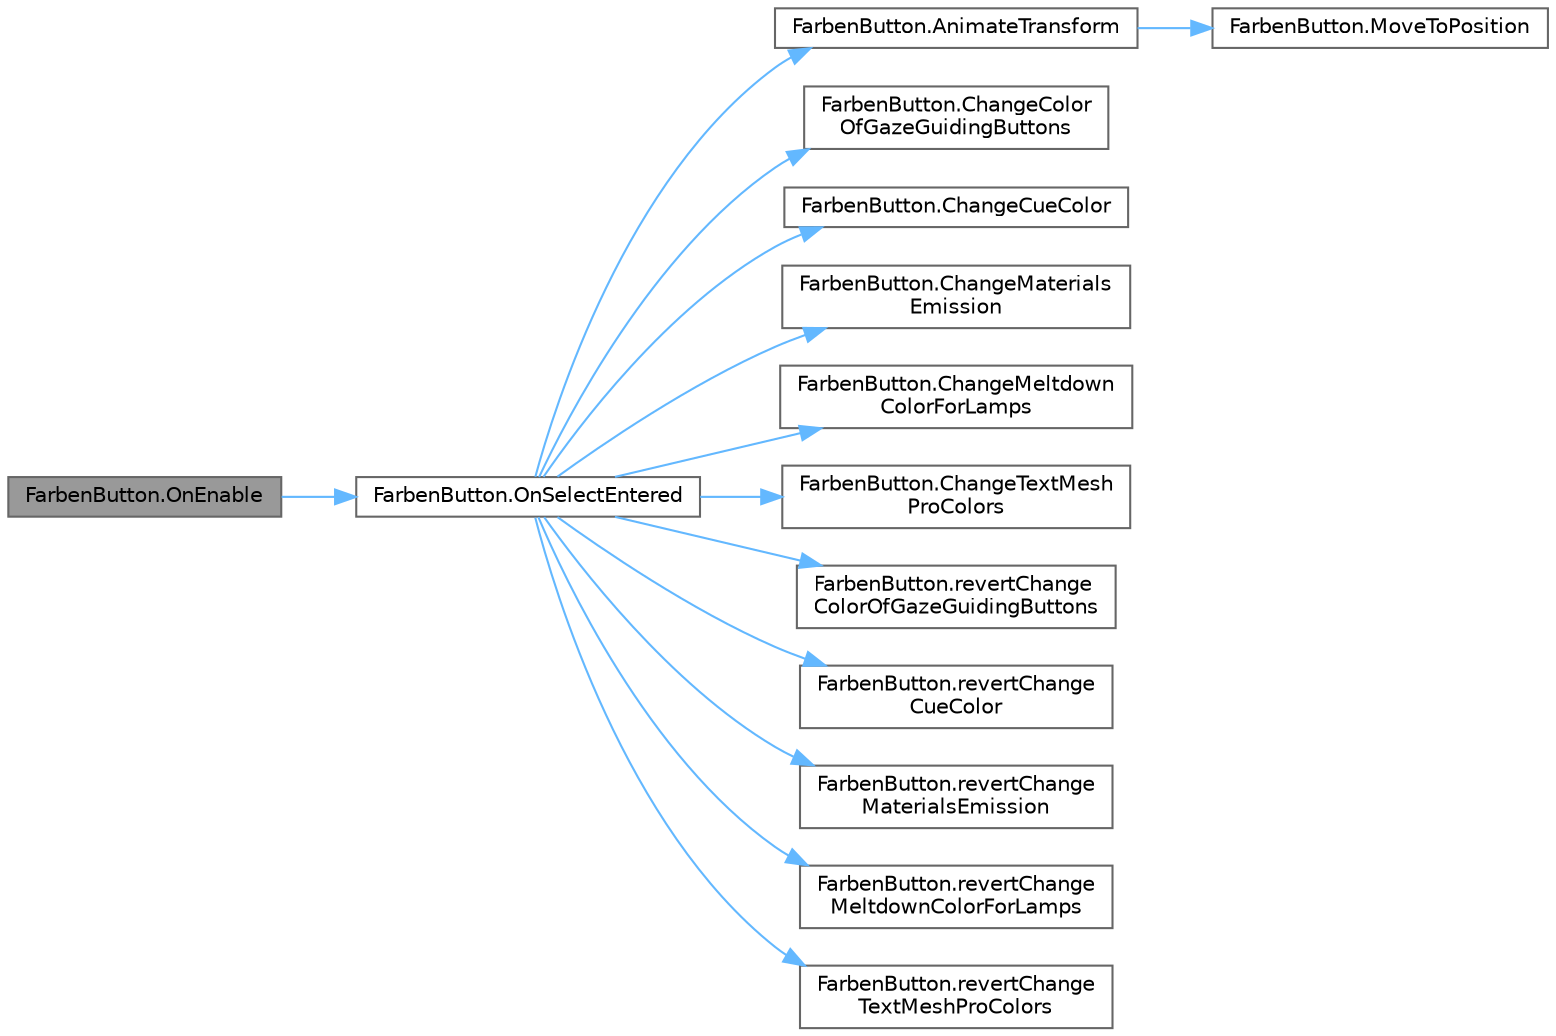 digraph "FarbenButton.OnEnable"
{
 // LATEX_PDF_SIZE
  bgcolor="transparent";
  edge [fontname=Helvetica,fontsize=10,labelfontname=Helvetica,labelfontsize=10];
  node [fontname=Helvetica,fontsize=10,shape=box,height=0.2,width=0.4];
  rankdir="LR";
  Node1 [id="Node000001",label="FarbenButton.OnEnable",height=0.2,width=0.4,color="gray40", fillcolor="grey60", style="filled", fontcolor="black",tooltip="This method is called when the object is enabled and adds event listeners for the selectEntered and s..."];
  Node1 -> Node2 [id="edge1_Node000001_Node000002",color="steelblue1",style="solid",tooltip=" "];
  Node2 [id="Node000002",label="FarbenButton.OnSelectEntered",height=0.2,width=0.4,color="grey40", fillcolor="white", style="filled",URL="$class_farben_button.html#a7c96bd41c1aa046cae6a1f6a9676cc26",tooltip="This method is called when an interactor enters the object and toggles colour blind mode."];
  Node2 -> Node3 [id="edge2_Node000002_Node000003",color="steelblue1",style="solid",tooltip=" "];
  Node3 [id="Node000003",label="FarbenButton.AnimateTransform",height=0.2,width=0.4,color="grey40", fillcolor="white", style="filled",URL="$class_farben_button.html#ad89f37a2a802e6648fdae67f2b0d4a05",tooltip="This method animates the button by moving it back and forth calling MoveToPosition()."];
  Node3 -> Node4 [id="edge3_Node000003_Node000004",color="steelblue1",style="solid",tooltip=" "];
  Node4 [id="Node000004",label="FarbenButton.MoveToPosition",height=0.2,width=0.4,color="grey40", fillcolor="white", style="filled",URL="$class_farben_button.html#a13d273656d57db423440dbb09d6bc1c5",tooltip="This method is called in AnimateTransform() to move the button."];
  Node2 -> Node5 [id="edge4_Node000002_Node000005",color="steelblue1",style="solid",tooltip=" "];
  Node5 [id="Node000005",label="FarbenButton.ChangeColor\lOfGazeGuidingButtons",height=0.2,width=0.4,color="grey40", fillcolor="white", style="filled",URL="$class_farben_button.html#a38f92a85d7a9af16cb291fbc251c964a",tooltip="This method applies a new colour scheme to the GazeGuidingButtons in the scene."];
  Node2 -> Node6 [id="edge5_Node000002_Node000006",color="steelblue1",style="solid",tooltip=" "];
  Node6 [id="Node000006",label="FarbenButton.ChangeCueColor",height=0.2,width=0.4,color="grey40", fillcolor="white", style="filled",URL="$class_farben_button.html#a5273c2f44cb332c47a2e1e9b69a08cdd",tooltip="This method applies a new colour scheme to the DirectionCue objects in the scene."];
  Node2 -> Node7 [id="edge6_Node000002_Node000007",color="steelblue1",style="solid",tooltip=" "];
  Node7 [id="Node000007",label="FarbenButton.ChangeMaterials\lEmission",height=0.2,width=0.4,color="grey40", fillcolor="white", style="filled",URL="$class_farben_button.html#a26482a4d839b38ef2251727ec0a03d71",tooltip="This method applies a new emission colour scheme to all the materials in the scene."];
  Node2 -> Node8 [id="edge7_Node000002_Node000008",color="steelblue1",style="solid",tooltip=" "];
  Node8 [id="Node000008",label="FarbenButton.ChangeMeltdown\lColorForLamps",height=0.2,width=0.4,color="grey40", fillcolor="white", style="filled",URL="$class_farben_button.html#ab1ff5bec4cae2095ee332840fb24531a",tooltip="This method applies a new colour scheme to the lamps signalling the failure of specific components."];
  Node2 -> Node9 [id="edge8_Node000002_Node000009",color="steelblue1",style="solid",tooltip=" "];
  Node9 [id="Node000009",label="FarbenButton.ChangeTextMesh\lProColors",height=0.2,width=0.4,color="grey40", fillcolor="white", style="filled",URL="$class_farben_button.html#a337cc5dbd497bfca375f9fa1fa486427",tooltip="This method applies a new colour scheme to all TextMeshPro objects in the scene."];
  Node2 -> Node10 [id="edge9_Node000002_Node000010",color="steelblue1",style="solid",tooltip=" "];
  Node10 [id="Node000010",label="FarbenButton.revertChange\lColorOfGazeGuidingButtons",height=0.2,width=0.4,color="grey40", fillcolor="white", style="filled",URL="$class_farben_button.html#a5130a0211e6d183b289a2947aa723695",tooltip="This method reverts the colour scheme of the GazeGuidingButtons in the scene to the original colour s..."];
  Node2 -> Node11 [id="edge10_Node000002_Node000011",color="steelblue1",style="solid",tooltip=" "];
  Node11 [id="Node000011",label="FarbenButton.revertChange\lCueColor",height=0.2,width=0.4,color="grey40", fillcolor="white", style="filled",URL="$class_farben_button.html#a0122bbd21845ccd97262525f95fc8137",tooltip="This method reverts the colour scheme of the DirectionCue objects in the scene back to the original c..."];
  Node2 -> Node12 [id="edge11_Node000002_Node000012",color="steelblue1",style="solid",tooltip=" "];
  Node12 [id="Node000012",label="FarbenButton.revertChange\lMaterialsEmission",height=0.2,width=0.4,color="grey40", fillcolor="white", style="filled",URL="$class_farben_button.html#a75456488b5644938b733daff59792387",tooltip="This method reverts the emission colour scheme of all the materials in the scene to the original colo..."];
  Node2 -> Node13 [id="edge12_Node000002_Node000013",color="steelblue1",style="solid",tooltip=" "];
  Node13 [id="Node000013",label="FarbenButton.revertChange\lMeltdownColorForLamps",height=0.2,width=0.4,color="grey40", fillcolor="white", style="filled",URL="$class_farben_button.html#a85df22e0760592e8ecdfcf9e1716a35f",tooltip="This method reverts the colour scheme of the lamps signalling the failure of specific components to t..."];
  Node2 -> Node14 [id="edge13_Node000002_Node000014",color="steelblue1",style="solid",tooltip=" "];
  Node14 [id="Node000014",label="FarbenButton.revertChange\lTextMeshProColors",height=0.2,width=0.4,color="grey40", fillcolor="white", style="filled",URL="$class_farben_button.html#aedca276c33331f635522de85fa06cbf5",tooltip="This method reverts the colour scheme of all TextMeshPro objects in the scene to the original colour ..."];
}
